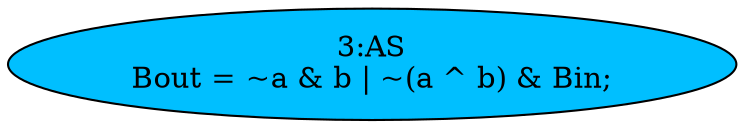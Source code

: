 strict digraph "" {
	node [label="\N"];
	"3:AS"	 [ast="<pyverilog.vparser.ast.Assign object at 0x7f98e4f5d850>",
		def_var="['Bout']",
		fillcolor=deepskyblue,
		label="3:AS
Bout = ~a & b | ~(a ^ b) & Bin;",
		statements="[]",
		style=filled,
		typ=Assign,
		use_var="['a', 'b', 'a', 'b', 'Bin']"];
}
